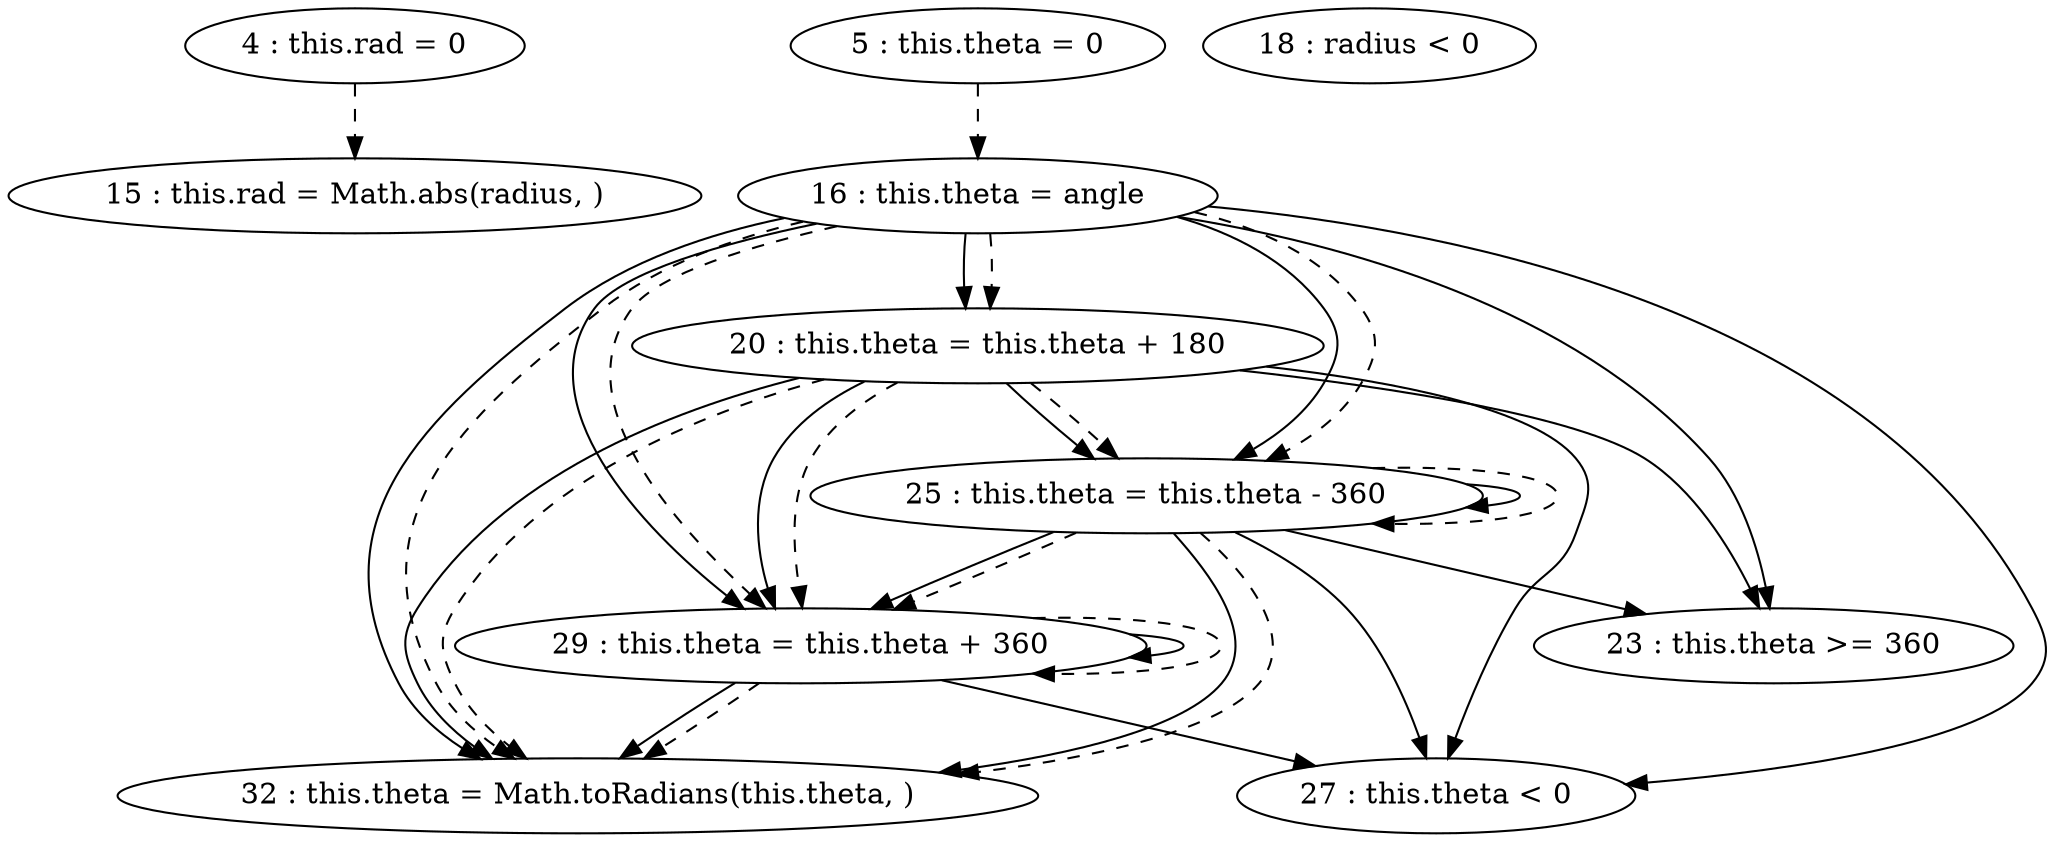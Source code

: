 digraph G {
"4 : this.rad = 0"
"4 : this.rad = 0" -> "15 : this.rad = Math.abs(radius, )" [style=dashed]
"5 : this.theta = 0"
"5 : this.theta = 0" -> "16 : this.theta = angle" [style=dashed]
"15 : this.rad = Math.abs(radius, )"
"16 : this.theta = angle"
"16 : this.theta = angle" -> "32 : this.theta = Math.toRadians(this.theta, )"
"16 : this.theta = angle" -> "29 : this.theta = this.theta + 360"
"16 : this.theta = angle" -> "23 : this.theta >= 360"
"16 : this.theta = angle" -> "20 : this.theta = this.theta + 180"
"16 : this.theta = angle" -> "25 : this.theta = this.theta - 360"
"16 : this.theta = angle" -> "27 : this.theta < 0"
"16 : this.theta = angle" -> "32 : this.theta = Math.toRadians(this.theta, )" [style=dashed]
"16 : this.theta = angle" -> "29 : this.theta = this.theta + 360" [style=dashed]
"16 : this.theta = angle" -> "20 : this.theta = this.theta + 180" [style=dashed]
"16 : this.theta = angle" -> "25 : this.theta = this.theta - 360" [style=dashed]
"18 : radius < 0"
"20 : this.theta = this.theta + 180"
"20 : this.theta = this.theta + 180" -> "32 : this.theta = Math.toRadians(this.theta, )"
"20 : this.theta = this.theta + 180" -> "29 : this.theta = this.theta + 360"
"20 : this.theta = this.theta + 180" -> "23 : this.theta >= 360"
"20 : this.theta = this.theta + 180" -> "25 : this.theta = this.theta - 360"
"20 : this.theta = this.theta + 180" -> "27 : this.theta < 0"
"20 : this.theta = this.theta + 180" -> "32 : this.theta = Math.toRadians(this.theta, )" [style=dashed]
"20 : this.theta = this.theta + 180" -> "29 : this.theta = this.theta + 360" [style=dashed]
"20 : this.theta = this.theta + 180" -> "25 : this.theta = this.theta - 360" [style=dashed]
"23 : this.theta >= 360"
"25 : this.theta = this.theta - 360"
"25 : this.theta = this.theta - 360" -> "32 : this.theta = Math.toRadians(this.theta, )"
"25 : this.theta = this.theta - 360" -> "29 : this.theta = this.theta + 360"
"25 : this.theta = this.theta - 360" -> "23 : this.theta >= 360"
"25 : this.theta = this.theta - 360" -> "25 : this.theta = this.theta - 360"
"25 : this.theta = this.theta - 360" -> "27 : this.theta < 0"
"25 : this.theta = this.theta - 360" -> "32 : this.theta = Math.toRadians(this.theta, )" [style=dashed]
"25 : this.theta = this.theta - 360" -> "29 : this.theta = this.theta + 360" [style=dashed]
"25 : this.theta = this.theta - 360" -> "25 : this.theta = this.theta - 360" [style=dashed]
"23 : this.theta >= 360"
"27 : this.theta < 0"
"29 : this.theta = this.theta + 360"
"29 : this.theta = this.theta + 360" -> "32 : this.theta = Math.toRadians(this.theta, )"
"29 : this.theta = this.theta + 360" -> "29 : this.theta = this.theta + 360"
"29 : this.theta = this.theta + 360" -> "27 : this.theta < 0"
"29 : this.theta = this.theta + 360" -> "32 : this.theta = Math.toRadians(this.theta, )" [style=dashed]
"29 : this.theta = this.theta + 360" -> "29 : this.theta = this.theta + 360" [style=dashed]
"27 : this.theta < 0"
"32 : this.theta = Math.toRadians(this.theta, )"
}